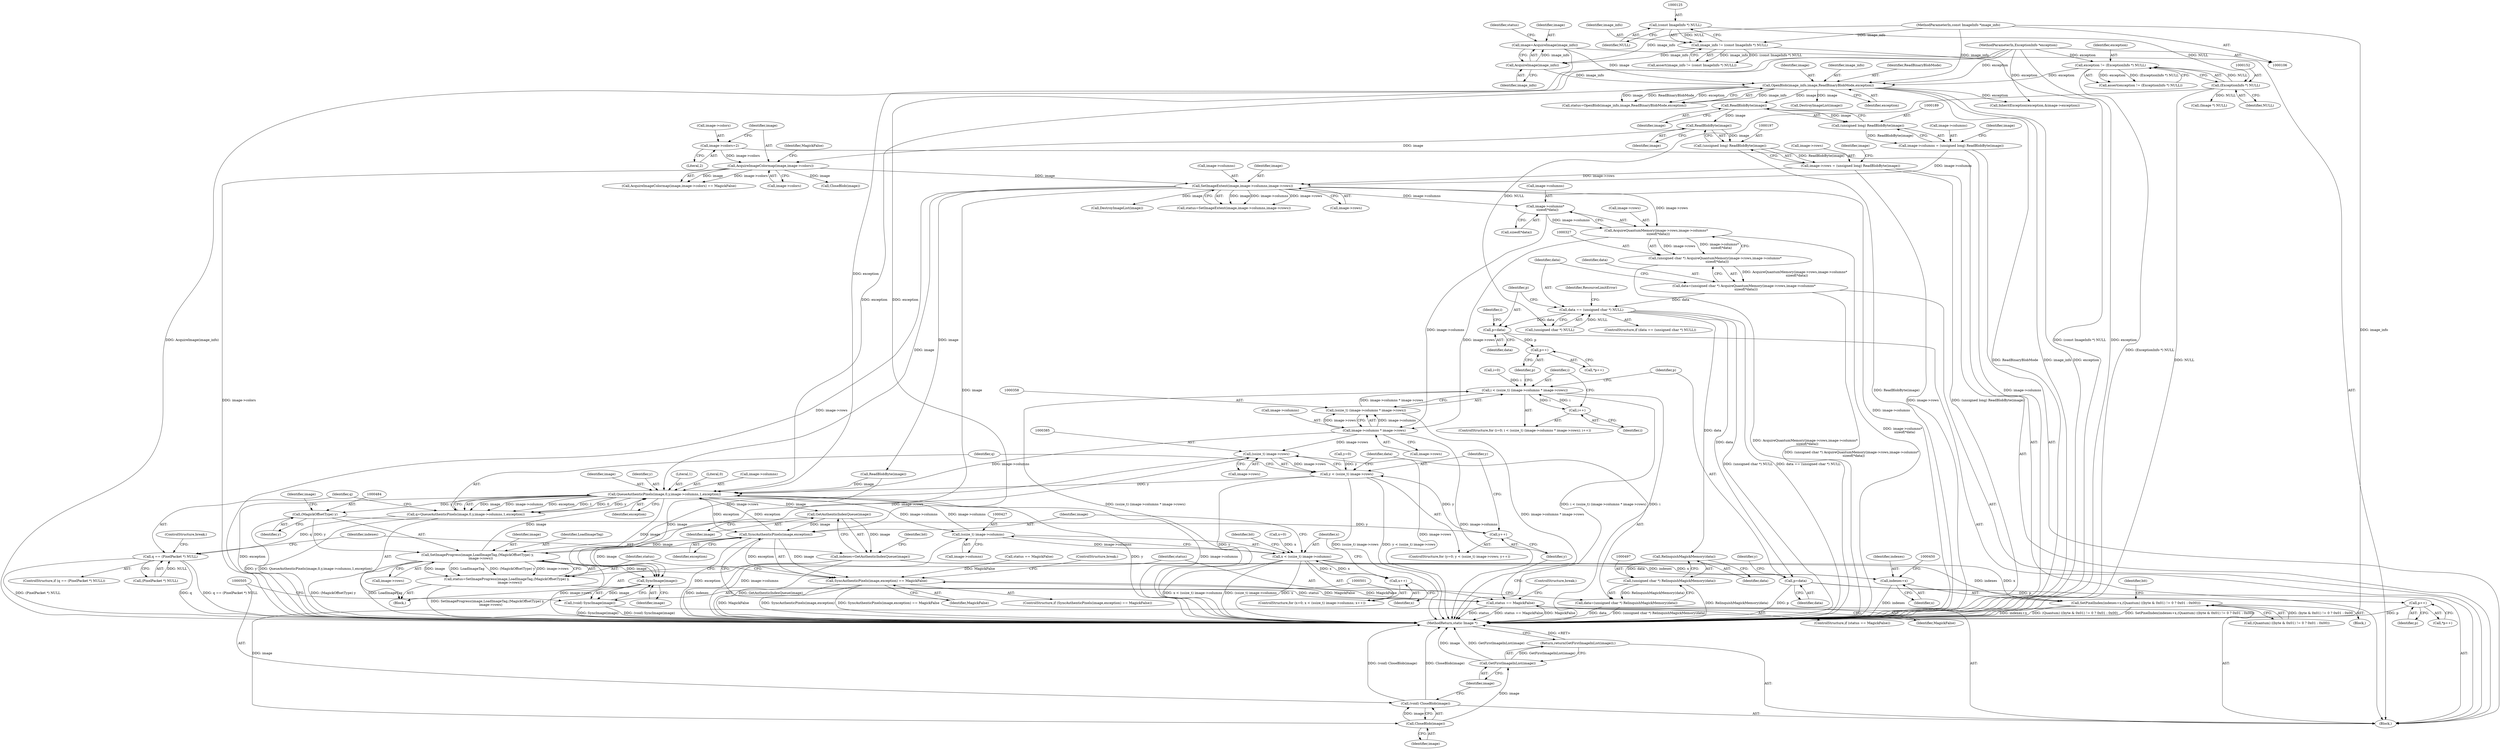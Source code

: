 digraph "0_ImageMagick_f6e9d0d9955e85bdd7540b251cd50d598dacc5e6_51@API" {
"1000332" [label="(Call,image->columns*\n    sizeof(*data))"];
"1000302" [label="(Call,SetImageExtent(image,image->columns,image->rows))"];
"1000217" [label="(Call,AcquireImageColormap(image,image->colors))"];
"1000198" [label="(Call,ReadBlobByte(image))"];
"1000190" [label="(Call,ReadBlobByte(image))"];
"1000166" [label="(Call,OpenBlob(image_info,image,ReadBinaryBlobMode,exception))"];
"1000162" [label="(Call,AcquireImage(image_info))"];
"1000122" [label="(Call,image_info != (const ImageInfo *) NULL)"];
"1000107" [label="(MethodParameterIn,const ImageInfo *image_info)"];
"1000124" [label="(Call,(const ImageInfo *) NULL)"];
"1000160" [label="(Call,image=AcquireImage(image_info))"];
"1000149" [label="(Call,exception != (ExceptionInfo *) NULL)"];
"1000108" [label="(MethodParameterIn,ExceptionInfo *exception)"];
"1000151" [label="(Call,(ExceptionInfo *) NULL)"];
"1000210" [label="(Call,image->colors=2)"];
"1000184" [label="(Call,image->columns = (unsigned long) ReadBlobByte(image))"];
"1000188" [label="(Call,(unsigned long) ReadBlobByte(image))"];
"1000192" [label="(Call,image->rows = (unsigned long) ReadBlobByte(image))"];
"1000196" [label="(Call,(unsigned long) ReadBlobByte(image))"];
"1000328" [label="(Call,AcquireQuantumMemory(image->rows,image->columns*\n    sizeof(*data)))"];
"1000326" [label="(Call,(unsigned char *) AcquireQuantumMemory(image->rows,image->columns*\n    sizeof(*data)))"];
"1000324" [label="(Call,data=(unsigned char *) AcquireQuantumMemory(image->rows,image->columns*\n    sizeof(*data)))"];
"1000340" [label="(Call,data == (unsigned char *) NULL)"];
"1000348" [label="(Call,p=data)"];
"1000371" [label="(Call,p++)"];
"1000375" [label="(Call,p=data)"];
"1000443" [label="(Call,p++)"];
"1000498" [label="(Call,RelinquishMagickMemory(data))"];
"1000496" [label="(Call,(unsigned char *) RelinquishMagickMemory(data))"];
"1000494" [label="(Call,data=(unsigned char *) RelinquishMagickMemory(data))"];
"1000359" [label="(Call,image->columns * image->rows)"];
"1000357" [label="(Call,(ssize_t) (image->columns * image->rows))"];
"1000355" [label="(Call,i < (ssize_t) (image->columns * image->rows))"];
"1000366" [label="(Call,i++)"];
"1000384" [label="(Call,(ssize_t) image->rows)"];
"1000382" [label="(Call,y < (ssize_t) image->rows)"];
"1000394" [label="(Call,QueueAuthenticPixels(image,0,y,image->columns,1,exception))"];
"1000392" [label="(Call,q=QueueAuthenticPixels(image,0,y,image->columns,1,exception))"];
"1000404" [label="(Call,q == (PixelPacket *) NULL)"];
"1000412" [label="(Call,GetAuthenticIndexQueue(image))"];
"1000410" [label="(Call,indexes=GetAuthenticIndexQueue(image))"];
"1000445" [label="(Call,SetPixelIndex(indexes+x,(Quantum) ((byte & 0x01) != 0 ? 0x01 : 0x00)))"];
"1000446" [label="(Call,indexes+x)"];
"1000473" [label="(Call,SyncAuthenticPixels(image,exception))"];
"1000472" [label="(Call,SyncAuthenticPixels(image,exception) == MagickFalse)"];
"1000490" [label="(Call,status == MagickFalse)"];
"1000480" [label="(Call,SetImageProgress(image,LoadImageTag,(MagickOffsetType) y,\n      image->rows))"];
"1000478" [label="(Call,status=SetImageProgress(image,LoadImageTag,(MagickOffsetType) y,\n      image->rows))"];
"1000502" [label="(Call,SyncImage(image))"];
"1000500" [label="(Call,(void) SyncImage(image))"];
"1000506" [label="(Call,CloseBlob(image))"];
"1000504" [label="(Call,(void) CloseBlob(image))"];
"1000509" [label="(Call,GetFirstImageInList(image))"];
"1000508" [label="(Return,return(GetFirstImageInList(image));)"];
"1000426" [label="(Call,(ssize_t) image->columns)"];
"1000424" [label="(Call,x < (ssize_t) image->columns)"];
"1000431" [label="(Call,x++)"];
"1000483" [label="(Call,(MagickOffsetType) y)"];
"1000389" [label="(Call,y++)"];
"1000379" [label="(Call,y=0)"];
"1000360" [label="(Call,image->columns)"];
"1000339" [label="(ControlStructure,if (data == (unsigned char *) NULL))"];
"1000460" [label="(Identifier,bit)"];
"1000386" [label="(Call,image->rows)"];
"1000311" [label="(Call,status == MagickFalse)"];
"1000333" [label="(Call,image->columns)"];
"1000376" [label="(Identifier,p)"];
"1000332" [label="(Call,image->columns*\n    sizeof(*data))"];
"1000413" [label="(Identifier,image)"];
"1000486" [label="(Call,image->rows)"];
"1000193" [label="(Call,image->rows)"];
"1000436" [label="(Identifier,bit)"];
"1000170" [label="(Identifier,exception)"];
"1000150" [label="(Identifier,exception)"];
"1000382" [label="(Call,y < (ssize_t) image->rows)"];
"1000498" [label="(Call,RelinquishMagickMemory(data))"];
"1000295" [label="(Call,CloseBlob(image))"];
"1000163" [label="(Identifier,image_info)"];
"1000346" [label="(Identifier,ResourceLimitError)"];
"1000166" [label="(Call,OpenBlob(image_info,image,ReadBinaryBlobMode,exception))"];
"1000181" [label="(Call,(Image *) NULL)"];
"1000428" [label="(Call,image->columns)"];
"1000190" [label="(Call,ReadBlobByte(image))"];
"1000194" [label="(Identifier,image)"];
"1000420" [label="(ControlStructure,for (x=0; x < (ssize_t) image->columns; x++))"];
"1000403" [label="(ControlStructure,if (q == (PixelPacket *) NULL))"];
"1000410" [label="(Call,indexes=GetAuthenticIndexQueue(image))"];
"1000373" [label="(Call,ReadBlobByte(image))"];
"1000188" [label="(Call,(unsigned long) ReadBlobByte(image))"];
"1000341" [label="(Identifier,data)"];
"1000351" [label="(ControlStructure,for (i=0; i < (ssize_t) (image->columns * image->rows); i++))"];
"1000442" [label="(Call,*p++)"];
"1000447" [label="(Identifier,indexes)"];
"1000500" [label="(Call,(void) SyncImage(image))"];
"1000431" [label="(Call,x++)"];
"1000202" [label="(Identifier,image)"];
"1000121" [label="(Call,assert(image_info != (const ImageInfo *) NULL))"];
"1000499" [label="(Identifier,data)"];
"1000493" [label="(ControlStructure,break;)"];
"1000336" [label="(Call,sizeof(*data))"];
"1000483" [label="(Call,(MagickOffsetType) y)"];
"1000404" [label="(Call,q == (PixelPacket *) NULL)"];
"1000421" [label="(Call,x=0)"];
"1000219" [label="(Call,image->colors)"];
"1000192" [label="(Call,image->rows = (unsigned long) ReadBlobByte(image))"];
"1000503" [label="(Identifier,image)"];
"1000491" [label="(Identifier,status)"];
"1000508" [label="(Return,return(GetFirstImageInList(image));)"];
"1000472" [label="(Call,SyncAuthenticPixels(image,exception) == MagickFalse)"];
"1000326" [label="(Call,(unsigned char *) AcquireQuantumMemory(image->rows,image->columns*\n    sizeof(*data)))"];
"1000398" [label="(Call,image->columns)"];
"1000504" [label="(Call,(void) CloseBlob(image))"];
"1000322" [label="(Call,DestroyImageList(image))"];
"1000393" [label="(Identifier,q)"];
"1000222" [label="(Identifier,MagickFalse)"];
"1000487" [label="(Identifier,image)"];
"1000352" [label="(Call,i=0)"];
"1000383" [label="(Identifier,y)"];
"1000315" [label="(Call,InheritException(exception,&image->exception))"];
"1000445" [label="(Call,SetPixelIndex(indexes+x,(Quantum) ((byte & 0x01) != 0 ? 0x01 : 0x00)))"];
"1000164" [label="(Call,status=OpenBlob(image_info,image,ReadBinaryBlobMode,exception))"];
"1000355" [label="(Call,i < (ssize_t) (image->columns * image->rows))"];
"1000168" [label="(Identifier,image)"];
"1000506" [label="(Call,CloseBlob(image))"];
"1000485" [label="(Identifier,y)"];
"1000476" [label="(Identifier,MagickFalse)"];
"1000412" [label="(Call,GetAuthenticIndexQueue(image))"];
"1000415" [label="(Identifier,bit)"];
"1000480" [label="(Call,SetImageProgress(image,LoadImageTag,(MagickOffsetType) y,\n      image->rows))"];
"1000359" [label="(Call,image->columns * image->rows)"];
"1000502" [label="(Call,SyncImage(image))"];
"1000108" [label="(MethodParameterIn,ExceptionInfo *exception)"];
"1000196" [label="(Call,(unsigned long) ReadBlobByte(image))"];
"1000411" [label="(Identifier,indexes)"];
"1000394" [label="(Call,QueueAuthenticPixels(image,0,y,image->columns,1,exception))"];
"1000477" [label="(ControlStructure,break;)"];
"1000109" [label="(Block,)"];
"1000402" [label="(Identifier,exception)"];
"1000363" [label="(Call,image->rows)"];
"1000211" [label="(Call,image->colors)"];
"1000153" [label="(Identifier,NULL)"];
"1000349" [label="(Identifier,p)"];
"1000377" [label="(Identifier,data)"];
"1000107" [label="(MethodParameterIn,const ImageInfo *image_info)"];
"1000371" [label="(Call,p++)"];
"1000210" [label="(Call,image->colors=2)"];
"1000123" [label="(Identifier,image_info)"];
"1000490" [label="(Call,status == MagickFalse)"];
"1000489" [label="(ControlStructure,if (status == MagickFalse))"];
"1000302" [label="(Call,SetImageExtent(image,image->columns,image->rows))"];
"1000185" [label="(Call,image->columns)"];
"1000165" [label="(Identifier,status)"];
"1000372" [label="(Identifier,p)"];
"1000161" [label="(Identifier,image)"];
"1000340" [label="(Call,data == (unsigned char *) NULL)"];
"1000350" [label="(Identifier,data)"];
"1000492" [label="(Identifier,MagickFalse)"];
"1000303" [label="(Identifier,image)"];
"1000342" [label="(Call,(unsigned char *) NULL)"];
"1000356" [label="(Identifier,i)"];
"1000199" [label="(Identifier,image)"];
"1000122" [label="(Call,image_info != (const ImageInfo *) NULL)"];
"1000218" [label="(Identifier,image)"];
"1000162" [label="(Call,AcquireImage(image_info))"];
"1000124" [label="(Call,(const ImageInfo *) NULL)"];
"1000425" [label="(Identifier,x)"];
"1000507" [label="(Identifier,image)"];
"1000509" [label="(Call,GetFirstImageInList(image))"];
"1000167" [label="(Identifier,image_info)"];
"1000184" [label="(Call,image->columns = (unsigned long) ReadBlobByte(image))"];
"1000357" [label="(Call,(ssize_t) (image->columns * image->rows))"];
"1000473" [label="(Call,SyncAuthenticPixels(image,exception))"];
"1000448" [label="(Identifier,x)"];
"1000214" [label="(Literal,2)"];
"1000395" [label="(Identifier,image)"];
"1000406" [label="(Call,(PixelPacket *) NULL)"];
"1000511" [label="(MethodReturn,static Image *)"];
"1000481" [label="(Identifier,image)"];
"1000474" [label="(Identifier,image)"];
"1000324" [label="(Call,data=(unsigned char *) AcquireQuantumMemory(image->rows,image->columns*\n    sizeof(*data)))"];
"1000432" [label="(Identifier,x)"];
"1000397" [label="(Identifier,y)"];
"1000191" [label="(Identifier,image)"];
"1000496" [label="(Call,(unsigned char *) RelinquishMagickMemory(data))"];
"1000149" [label="(Call,exception != (ExceptionInfo *) NULL)"];
"1000151" [label="(Call,(ExceptionInfo *) NULL)"];
"1000216" [label="(Call,AcquireImageColormap(image,image->colors) == MagickFalse)"];
"1000482" [label="(Identifier,LoadImageTag)"];
"1000479" [label="(Identifier,status)"];
"1000366" [label="(Call,i++)"];
"1000160" [label="(Call,image=AcquireImage(image_info))"];
"1000389" [label="(Call,y++)"];
"1000446" [label="(Call,indexes+x)"];
"1000300" [label="(Call,status=SetImageExtent(image,image->columns,image->rows))"];
"1000495" [label="(Identifier,data)"];
"1000348" [label="(Call,p=data)"];
"1000329" [label="(Call,image->rows)"];
"1000353" [label="(Identifier,i)"];
"1000510" [label="(Identifier,image)"];
"1000444" [label="(Identifier,p)"];
"1000304" [label="(Call,image->columns)"];
"1000380" [label="(Identifier,y)"];
"1000494" [label="(Call,data=(unsigned char *) RelinquishMagickMemory(data))"];
"1000126" [label="(Identifier,NULL)"];
"1000391" [label="(Block,)"];
"1000325" [label="(Identifier,data)"];
"1000424" [label="(Call,x < (ssize_t) image->columns)"];
"1000148" [label="(Call,assert(exception != (ExceptionInfo *) NULL))"];
"1000198" [label="(Call,ReadBlobByte(image))"];
"1000378" [label="(ControlStructure,for (y=0; y < (ssize_t) image->rows; y++))"];
"1000401" [label="(Literal,1)"];
"1000478" [label="(Call,status=SetImageProgress(image,LoadImageTag,(MagickOffsetType) y,\n      image->rows))"];
"1000384" [label="(Call,(ssize_t) image->rows)"];
"1000178" [label="(Call,DestroyImageList(image))"];
"1000405" [label="(Identifier,q)"];
"1000396" [label="(Literal,0)"];
"1000449" [label="(Call,(Quantum) ((byte & 0x01) != 0 ? 0x01 : 0x00))"];
"1000433" [label="(Block,)"];
"1000390" [label="(Identifier,y)"];
"1000375" [label="(Call,p=data)"];
"1000307" [label="(Call,image->rows)"];
"1000328" [label="(Call,AcquireQuantumMemory(image->rows,image->columns*\n    sizeof(*data)))"];
"1000367" [label="(Identifier,i)"];
"1000169" [label="(Identifier,ReadBinaryBlobMode)"];
"1000426" [label="(Call,(ssize_t) image->columns)"];
"1000471" [label="(ControlStructure,if (SyncAuthenticPixels(image,exception) == MagickFalse))"];
"1000475" [label="(Identifier,exception)"];
"1000443" [label="(Call,p++)"];
"1000409" [label="(ControlStructure,break;)"];
"1000392" [label="(Call,q=QueueAuthenticPixels(image,0,y,image->columns,1,exception))"];
"1000217" [label="(Call,AcquireImageColormap(image,image->colors))"];
"1000370" [label="(Call,*p++)"];
"1000332" -> "1000328"  [label="AST: "];
"1000332" -> "1000336"  [label="CFG: "];
"1000333" -> "1000332"  [label="AST: "];
"1000336" -> "1000332"  [label="AST: "];
"1000328" -> "1000332"  [label="CFG: "];
"1000332" -> "1000328"  [label="DDG: image->columns"];
"1000302" -> "1000332"  [label="DDG: image->columns"];
"1000332" -> "1000359"  [label="DDG: image->columns"];
"1000302" -> "1000300"  [label="AST: "];
"1000302" -> "1000307"  [label="CFG: "];
"1000303" -> "1000302"  [label="AST: "];
"1000304" -> "1000302"  [label="AST: "];
"1000307" -> "1000302"  [label="AST: "];
"1000300" -> "1000302"  [label="CFG: "];
"1000302" -> "1000511"  [label="DDG: image->columns"];
"1000302" -> "1000511"  [label="DDG: image->rows"];
"1000302" -> "1000300"  [label="DDG: image"];
"1000302" -> "1000300"  [label="DDG: image->columns"];
"1000302" -> "1000300"  [label="DDG: image->rows"];
"1000217" -> "1000302"  [label="DDG: image"];
"1000184" -> "1000302"  [label="DDG: image->columns"];
"1000192" -> "1000302"  [label="DDG: image->rows"];
"1000302" -> "1000322"  [label="DDG: image"];
"1000302" -> "1000328"  [label="DDG: image->rows"];
"1000302" -> "1000373"  [label="DDG: image"];
"1000302" -> "1000394"  [label="DDG: image"];
"1000302" -> "1000502"  [label="DDG: image"];
"1000217" -> "1000216"  [label="AST: "];
"1000217" -> "1000219"  [label="CFG: "];
"1000218" -> "1000217"  [label="AST: "];
"1000219" -> "1000217"  [label="AST: "];
"1000222" -> "1000217"  [label="CFG: "];
"1000217" -> "1000511"  [label="DDG: image->colors"];
"1000217" -> "1000216"  [label="DDG: image"];
"1000217" -> "1000216"  [label="DDG: image->colors"];
"1000198" -> "1000217"  [label="DDG: image"];
"1000210" -> "1000217"  [label="DDG: image->colors"];
"1000217" -> "1000295"  [label="DDG: image"];
"1000198" -> "1000196"  [label="AST: "];
"1000198" -> "1000199"  [label="CFG: "];
"1000199" -> "1000198"  [label="AST: "];
"1000196" -> "1000198"  [label="CFG: "];
"1000198" -> "1000196"  [label="DDG: image"];
"1000190" -> "1000198"  [label="DDG: image"];
"1000190" -> "1000188"  [label="AST: "];
"1000190" -> "1000191"  [label="CFG: "];
"1000191" -> "1000190"  [label="AST: "];
"1000188" -> "1000190"  [label="CFG: "];
"1000190" -> "1000188"  [label="DDG: image"];
"1000166" -> "1000190"  [label="DDG: image"];
"1000166" -> "1000164"  [label="AST: "];
"1000166" -> "1000170"  [label="CFG: "];
"1000167" -> "1000166"  [label="AST: "];
"1000168" -> "1000166"  [label="AST: "];
"1000169" -> "1000166"  [label="AST: "];
"1000170" -> "1000166"  [label="AST: "];
"1000164" -> "1000166"  [label="CFG: "];
"1000166" -> "1000511"  [label="DDG: ReadBinaryBlobMode"];
"1000166" -> "1000511"  [label="DDG: image_info"];
"1000166" -> "1000511"  [label="DDG: exception"];
"1000166" -> "1000164"  [label="DDG: image_info"];
"1000166" -> "1000164"  [label="DDG: image"];
"1000166" -> "1000164"  [label="DDG: ReadBinaryBlobMode"];
"1000166" -> "1000164"  [label="DDG: exception"];
"1000162" -> "1000166"  [label="DDG: image_info"];
"1000107" -> "1000166"  [label="DDG: image_info"];
"1000160" -> "1000166"  [label="DDG: image"];
"1000149" -> "1000166"  [label="DDG: exception"];
"1000108" -> "1000166"  [label="DDG: exception"];
"1000166" -> "1000178"  [label="DDG: image"];
"1000166" -> "1000315"  [label="DDG: exception"];
"1000166" -> "1000394"  [label="DDG: exception"];
"1000162" -> "1000160"  [label="AST: "];
"1000162" -> "1000163"  [label="CFG: "];
"1000163" -> "1000162"  [label="AST: "];
"1000160" -> "1000162"  [label="CFG: "];
"1000162" -> "1000160"  [label="DDG: image_info"];
"1000122" -> "1000162"  [label="DDG: image_info"];
"1000107" -> "1000162"  [label="DDG: image_info"];
"1000122" -> "1000121"  [label="AST: "];
"1000122" -> "1000124"  [label="CFG: "];
"1000123" -> "1000122"  [label="AST: "];
"1000124" -> "1000122"  [label="AST: "];
"1000121" -> "1000122"  [label="CFG: "];
"1000122" -> "1000511"  [label="DDG: (const ImageInfo *) NULL"];
"1000122" -> "1000121"  [label="DDG: image_info"];
"1000122" -> "1000121"  [label="DDG: (const ImageInfo *) NULL"];
"1000107" -> "1000122"  [label="DDG: image_info"];
"1000124" -> "1000122"  [label="DDG: NULL"];
"1000107" -> "1000106"  [label="AST: "];
"1000107" -> "1000511"  [label="DDG: image_info"];
"1000124" -> "1000126"  [label="CFG: "];
"1000125" -> "1000124"  [label="AST: "];
"1000126" -> "1000124"  [label="AST: "];
"1000124" -> "1000151"  [label="DDG: NULL"];
"1000160" -> "1000109"  [label="AST: "];
"1000161" -> "1000160"  [label="AST: "];
"1000165" -> "1000160"  [label="CFG: "];
"1000160" -> "1000511"  [label="DDG: AcquireImage(image_info)"];
"1000149" -> "1000148"  [label="AST: "];
"1000149" -> "1000151"  [label="CFG: "];
"1000150" -> "1000149"  [label="AST: "];
"1000151" -> "1000149"  [label="AST: "];
"1000148" -> "1000149"  [label="CFG: "];
"1000149" -> "1000511"  [label="DDG: (ExceptionInfo *) NULL"];
"1000149" -> "1000148"  [label="DDG: exception"];
"1000149" -> "1000148"  [label="DDG: (ExceptionInfo *) NULL"];
"1000108" -> "1000149"  [label="DDG: exception"];
"1000151" -> "1000149"  [label="DDG: NULL"];
"1000108" -> "1000106"  [label="AST: "];
"1000108" -> "1000511"  [label="DDG: exception"];
"1000108" -> "1000315"  [label="DDG: exception"];
"1000108" -> "1000394"  [label="DDG: exception"];
"1000108" -> "1000473"  [label="DDG: exception"];
"1000151" -> "1000153"  [label="CFG: "];
"1000152" -> "1000151"  [label="AST: "];
"1000153" -> "1000151"  [label="AST: "];
"1000151" -> "1000511"  [label="DDG: NULL"];
"1000151" -> "1000181"  [label="DDG: NULL"];
"1000151" -> "1000342"  [label="DDG: NULL"];
"1000210" -> "1000109"  [label="AST: "];
"1000210" -> "1000214"  [label="CFG: "];
"1000211" -> "1000210"  [label="AST: "];
"1000214" -> "1000210"  [label="AST: "];
"1000218" -> "1000210"  [label="CFG: "];
"1000184" -> "1000109"  [label="AST: "];
"1000184" -> "1000188"  [label="CFG: "];
"1000185" -> "1000184"  [label="AST: "];
"1000188" -> "1000184"  [label="AST: "];
"1000194" -> "1000184"  [label="CFG: "];
"1000184" -> "1000511"  [label="DDG: image->columns"];
"1000188" -> "1000184"  [label="DDG: ReadBlobByte(image)"];
"1000189" -> "1000188"  [label="AST: "];
"1000192" -> "1000109"  [label="AST: "];
"1000192" -> "1000196"  [label="CFG: "];
"1000193" -> "1000192"  [label="AST: "];
"1000196" -> "1000192"  [label="AST: "];
"1000202" -> "1000192"  [label="CFG: "];
"1000192" -> "1000511"  [label="DDG: image->rows"];
"1000192" -> "1000511"  [label="DDG: (unsigned long) ReadBlobByte(image)"];
"1000196" -> "1000192"  [label="DDG: ReadBlobByte(image)"];
"1000197" -> "1000196"  [label="AST: "];
"1000196" -> "1000511"  [label="DDG: ReadBlobByte(image)"];
"1000328" -> "1000326"  [label="AST: "];
"1000329" -> "1000328"  [label="AST: "];
"1000326" -> "1000328"  [label="CFG: "];
"1000328" -> "1000511"  [label="DDG: image->columns*\n    sizeof(*data)"];
"1000328" -> "1000326"  [label="DDG: image->rows"];
"1000328" -> "1000326"  [label="DDG: image->columns*\n    sizeof(*data)"];
"1000328" -> "1000359"  [label="DDG: image->rows"];
"1000326" -> "1000324"  [label="AST: "];
"1000327" -> "1000326"  [label="AST: "];
"1000324" -> "1000326"  [label="CFG: "];
"1000326" -> "1000511"  [label="DDG: AcquireQuantumMemory(image->rows,image->columns*\n    sizeof(*data))"];
"1000326" -> "1000324"  [label="DDG: AcquireQuantumMemory(image->rows,image->columns*\n    sizeof(*data))"];
"1000324" -> "1000109"  [label="AST: "];
"1000325" -> "1000324"  [label="AST: "];
"1000341" -> "1000324"  [label="CFG: "];
"1000324" -> "1000511"  [label="DDG: (unsigned char *) AcquireQuantumMemory(image->rows,image->columns*\n    sizeof(*data))"];
"1000324" -> "1000340"  [label="DDG: data"];
"1000340" -> "1000339"  [label="AST: "];
"1000340" -> "1000342"  [label="CFG: "];
"1000341" -> "1000340"  [label="AST: "];
"1000342" -> "1000340"  [label="AST: "];
"1000346" -> "1000340"  [label="CFG: "];
"1000349" -> "1000340"  [label="CFG: "];
"1000340" -> "1000511"  [label="DDG: (unsigned char *) NULL"];
"1000340" -> "1000511"  [label="DDG: data == (unsigned char *) NULL"];
"1000342" -> "1000340"  [label="DDG: NULL"];
"1000340" -> "1000348"  [label="DDG: data"];
"1000340" -> "1000375"  [label="DDG: data"];
"1000340" -> "1000498"  [label="DDG: data"];
"1000348" -> "1000109"  [label="AST: "];
"1000348" -> "1000350"  [label="CFG: "];
"1000349" -> "1000348"  [label="AST: "];
"1000350" -> "1000348"  [label="AST: "];
"1000353" -> "1000348"  [label="CFG: "];
"1000348" -> "1000371"  [label="DDG: p"];
"1000371" -> "1000370"  [label="AST: "];
"1000371" -> "1000372"  [label="CFG: "];
"1000372" -> "1000371"  [label="AST: "];
"1000370" -> "1000371"  [label="CFG: "];
"1000375" -> "1000109"  [label="AST: "];
"1000375" -> "1000377"  [label="CFG: "];
"1000376" -> "1000375"  [label="AST: "];
"1000377" -> "1000375"  [label="AST: "];
"1000380" -> "1000375"  [label="CFG: "];
"1000375" -> "1000511"  [label="DDG: p"];
"1000375" -> "1000443"  [label="DDG: p"];
"1000443" -> "1000442"  [label="AST: "];
"1000443" -> "1000444"  [label="CFG: "];
"1000444" -> "1000443"  [label="AST: "];
"1000442" -> "1000443"  [label="CFG: "];
"1000443" -> "1000511"  [label="DDG: p"];
"1000498" -> "1000496"  [label="AST: "];
"1000498" -> "1000499"  [label="CFG: "];
"1000499" -> "1000498"  [label="AST: "];
"1000496" -> "1000498"  [label="CFG: "];
"1000498" -> "1000496"  [label="DDG: data"];
"1000496" -> "1000494"  [label="AST: "];
"1000497" -> "1000496"  [label="AST: "];
"1000494" -> "1000496"  [label="CFG: "];
"1000496" -> "1000511"  [label="DDG: RelinquishMagickMemory(data)"];
"1000496" -> "1000494"  [label="DDG: RelinquishMagickMemory(data)"];
"1000494" -> "1000109"  [label="AST: "];
"1000495" -> "1000494"  [label="AST: "];
"1000501" -> "1000494"  [label="CFG: "];
"1000494" -> "1000511"  [label="DDG: (unsigned char *) RelinquishMagickMemory(data)"];
"1000494" -> "1000511"  [label="DDG: data"];
"1000359" -> "1000357"  [label="AST: "];
"1000359" -> "1000363"  [label="CFG: "];
"1000360" -> "1000359"  [label="AST: "];
"1000363" -> "1000359"  [label="AST: "];
"1000357" -> "1000359"  [label="CFG: "];
"1000359" -> "1000511"  [label="DDG: image->columns"];
"1000359" -> "1000357"  [label="DDG: image->columns"];
"1000359" -> "1000357"  [label="DDG: image->rows"];
"1000359" -> "1000384"  [label="DDG: image->rows"];
"1000359" -> "1000394"  [label="DDG: image->columns"];
"1000357" -> "1000355"  [label="AST: "];
"1000358" -> "1000357"  [label="AST: "];
"1000355" -> "1000357"  [label="CFG: "];
"1000357" -> "1000511"  [label="DDG: image->columns * image->rows"];
"1000357" -> "1000355"  [label="DDG: image->columns * image->rows"];
"1000355" -> "1000351"  [label="AST: "];
"1000356" -> "1000355"  [label="AST: "];
"1000372" -> "1000355"  [label="CFG: "];
"1000376" -> "1000355"  [label="CFG: "];
"1000355" -> "1000511"  [label="DDG: i"];
"1000355" -> "1000511"  [label="DDG: (ssize_t) (image->columns * image->rows)"];
"1000355" -> "1000511"  [label="DDG: i < (ssize_t) (image->columns * image->rows)"];
"1000352" -> "1000355"  [label="DDG: i"];
"1000366" -> "1000355"  [label="DDG: i"];
"1000355" -> "1000366"  [label="DDG: i"];
"1000366" -> "1000351"  [label="AST: "];
"1000366" -> "1000367"  [label="CFG: "];
"1000367" -> "1000366"  [label="AST: "];
"1000356" -> "1000366"  [label="CFG: "];
"1000384" -> "1000382"  [label="AST: "];
"1000384" -> "1000386"  [label="CFG: "];
"1000385" -> "1000384"  [label="AST: "];
"1000386" -> "1000384"  [label="AST: "];
"1000382" -> "1000384"  [label="CFG: "];
"1000384" -> "1000511"  [label="DDG: image->rows"];
"1000384" -> "1000382"  [label="DDG: image->rows"];
"1000480" -> "1000384"  [label="DDG: image->rows"];
"1000384" -> "1000480"  [label="DDG: image->rows"];
"1000382" -> "1000378"  [label="AST: "];
"1000383" -> "1000382"  [label="AST: "];
"1000393" -> "1000382"  [label="CFG: "];
"1000495" -> "1000382"  [label="CFG: "];
"1000382" -> "1000511"  [label="DDG: y"];
"1000382" -> "1000511"  [label="DDG: (ssize_t) image->rows"];
"1000382" -> "1000511"  [label="DDG: y < (ssize_t) image->rows"];
"1000379" -> "1000382"  [label="DDG: y"];
"1000389" -> "1000382"  [label="DDG: y"];
"1000382" -> "1000394"  [label="DDG: y"];
"1000394" -> "1000392"  [label="AST: "];
"1000394" -> "1000402"  [label="CFG: "];
"1000395" -> "1000394"  [label="AST: "];
"1000396" -> "1000394"  [label="AST: "];
"1000397" -> "1000394"  [label="AST: "];
"1000398" -> "1000394"  [label="AST: "];
"1000401" -> "1000394"  [label="AST: "];
"1000402" -> "1000394"  [label="AST: "];
"1000392" -> "1000394"  [label="CFG: "];
"1000394" -> "1000511"  [label="DDG: y"];
"1000394" -> "1000511"  [label="DDG: image->columns"];
"1000394" -> "1000511"  [label="DDG: exception"];
"1000394" -> "1000392"  [label="DDG: image"];
"1000394" -> "1000392"  [label="DDG: image->columns"];
"1000394" -> "1000392"  [label="DDG: exception"];
"1000394" -> "1000392"  [label="DDG: 1"];
"1000394" -> "1000392"  [label="DDG: 0"];
"1000394" -> "1000392"  [label="DDG: y"];
"1000480" -> "1000394"  [label="DDG: image"];
"1000373" -> "1000394"  [label="DDG: image"];
"1000426" -> "1000394"  [label="DDG: image->columns"];
"1000473" -> "1000394"  [label="DDG: exception"];
"1000394" -> "1000412"  [label="DDG: image"];
"1000394" -> "1000426"  [label="DDG: image->columns"];
"1000394" -> "1000473"  [label="DDG: exception"];
"1000394" -> "1000483"  [label="DDG: y"];
"1000394" -> "1000502"  [label="DDG: image"];
"1000392" -> "1000391"  [label="AST: "];
"1000393" -> "1000392"  [label="AST: "];
"1000405" -> "1000392"  [label="CFG: "];
"1000392" -> "1000511"  [label="DDG: QueueAuthenticPixels(image,0,y,image->columns,1,exception)"];
"1000392" -> "1000404"  [label="DDG: q"];
"1000404" -> "1000403"  [label="AST: "];
"1000404" -> "1000406"  [label="CFG: "];
"1000405" -> "1000404"  [label="AST: "];
"1000406" -> "1000404"  [label="AST: "];
"1000409" -> "1000404"  [label="CFG: "];
"1000411" -> "1000404"  [label="CFG: "];
"1000404" -> "1000511"  [label="DDG: q"];
"1000404" -> "1000511"  [label="DDG: q == (PixelPacket *) NULL"];
"1000404" -> "1000511"  [label="DDG: (PixelPacket *) NULL"];
"1000406" -> "1000404"  [label="DDG: NULL"];
"1000412" -> "1000410"  [label="AST: "];
"1000412" -> "1000413"  [label="CFG: "];
"1000413" -> "1000412"  [label="AST: "];
"1000410" -> "1000412"  [label="CFG: "];
"1000412" -> "1000410"  [label="DDG: image"];
"1000412" -> "1000473"  [label="DDG: image"];
"1000410" -> "1000391"  [label="AST: "];
"1000411" -> "1000410"  [label="AST: "];
"1000415" -> "1000410"  [label="CFG: "];
"1000410" -> "1000511"  [label="DDG: indexes"];
"1000410" -> "1000511"  [label="DDG: GetAuthenticIndexQueue(image)"];
"1000410" -> "1000445"  [label="DDG: indexes"];
"1000410" -> "1000446"  [label="DDG: indexes"];
"1000445" -> "1000433"  [label="AST: "];
"1000445" -> "1000449"  [label="CFG: "];
"1000446" -> "1000445"  [label="AST: "];
"1000449" -> "1000445"  [label="AST: "];
"1000460" -> "1000445"  [label="CFG: "];
"1000445" -> "1000511"  [label="DDG: indexes+x"];
"1000445" -> "1000511"  [label="DDG: (Quantum) ((byte & 0x01) != 0 ? 0x01 : 0x00)"];
"1000445" -> "1000511"  [label="DDG: SetPixelIndex(indexes+x,(Quantum) ((byte & 0x01) != 0 ? 0x01 : 0x00))"];
"1000424" -> "1000445"  [label="DDG: x"];
"1000449" -> "1000445"  [label="DDG: (byte & 0x01) != 0 ? 0x01 : 0x00"];
"1000446" -> "1000448"  [label="CFG: "];
"1000447" -> "1000446"  [label="AST: "];
"1000448" -> "1000446"  [label="AST: "];
"1000450" -> "1000446"  [label="CFG: "];
"1000446" -> "1000511"  [label="DDG: indexes"];
"1000424" -> "1000446"  [label="DDG: x"];
"1000473" -> "1000472"  [label="AST: "];
"1000473" -> "1000475"  [label="CFG: "];
"1000474" -> "1000473"  [label="AST: "];
"1000475" -> "1000473"  [label="AST: "];
"1000476" -> "1000473"  [label="CFG: "];
"1000473" -> "1000511"  [label="DDG: exception"];
"1000473" -> "1000472"  [label="DDG: image"];
"1000473" -> "1000472"  [label="DDG: exception"];
"1000473" -> "1000480"  [label="DDG: image"];
"1000473" -> "1000502"  [label="DDG: image"];
"1000472" -> "1000471"  [label="AST: "];
"1000472" -> "1000476"  [label="CFG: "];
"1000476" -> "1000472"  [label="AST: "];
"1000477" -> "1000472"  [label="CFG: "];
"1000479" -> "1000472"  [label="CFG: "];
"1000472" -> "1000511"  [label="DDG: SyncAuthenticPixels(image,exception) == MagickFalse"];
"1000472" -> "1000511"  [label="DDG: MagickFalse"];
"1000472" -> "1000511"  [label="DDG: SyncAuthenticPixels(image,exception)"];
"1000311" -> "1000472"  [label="DDG: MagickFalse"];
"1000490" -> "1000472"  [label="DDG: MagickFalse"];
"1000472" -> "1000490"  [label="DDG: MagickFalse"];
"1000490" -> "1000489"  [label="AST: "];
"1000490" -> "1000492"  [label="CFG: "];
"1000491" -> "1000490"  [label="AST: "];
"1000492" -> "1000490"  [label="AST: "];
"1000493" -> "1000490"  [label="CFG: "];
"1000390" -> "1000490"  [label="CFG: "];
"1000490" -> "1000511"  [label="DDG: status"];
"1000490" -> "1000511"  [label="DDG: status == MagickFalse"];
"1000490" -> "1000511"  [label="DDG: MagickFalse"];
"1000478" -> "1000490"  [label="DDG: status"];
"1000480" -> "1000478"  [label="AST: "];
"1000480" -> "1000486"  [label="CFG: "];
"1000481" -> "1000480"  [label="AST: "];
"1000482" -> "1000480"  [label="AST: "];
"1000483" -> "1000480"  [label="AST: "];
"1000486" -> "1000480"  [label="AST: "];
"1000478" -> "1000480"  [label="CFG: "];
"1000480" -> "1000511"  [label="DDG: image->rows"];
"1000480" -> "1000511"  [label="DDG: (MagickOffsetType) y"];
"1000480" -> "1000511"  [label="DDG: LoadImageTag"];
"1000480" -> "1000478"  [label="DDG: image"];
"1000480" -> "1000478"  [label="DDG: LoadImageTag"];
"1000480" -> "1000478"  [label="DDG: (MagickOffsetType) y"];
"1000480" -> "1000478"  [label="DDG: image->rows"];
"1000483" -> "1000480"  [label="DDG: y"];
"1000480" -> "1000502"  [label="DDG: image"];
"1000478" -> "1000391"  [label="AST: "];
"1000479" -> "1000478"  [label="AST: "];
"1000491" -> "1000478"  [label="CFG: "];
"1000478" -> "1000511"  [label="DDG: SetImageProgress(image,LoadImageTag,(MagickOffsetType) y,\n      image->rows)"];
"1000502" -> "1000500"  [label="AST: "];
"1000502" -> "1000503"  [label="CFG: "];
"1000503" -> "1000502"  [label="AST: "];
"1000500" -> "1000502"  [label="CFG: "];
"1000502" -> "1000500"  [label="DDG: image"];
"1000373" -> "1000502"  [label="DDG: image"];
"1000502" -> "1000506"  [label="DDG: image"];
"1000500" -> "1000109"  [label="AST: "];
"1000501" -> "1000500"  [label="AST: "];
"1000505" -> "1000500"  [label="CFG: "];
"1000500" -> "1000511"  [label="DDG: SyncImage(image)"];
"1000500" -> "1000511"  [label="DDG: (void) SyncImage(image)"];
"1000506" -> "1000504"  [label="AST: "];
"1000506" -> "1000507"  [label="CFG: "];
"1000507" -> "1000506"  [label="AST: "];
"1000504" -> "1000506"  [label="CFG: "];
"1000506" -> "1000504"  [label="DDG: image"];
"1000506" -> "1000509"  [label="DDG: image"];
"1000504" -> "1000109"  [label="AST: "];
"1000505" -> "1000504"  [label="AST: "];
"1000510" -> "1000504"  [label="CFG: "];
"1000504" -> "1000511"  [label="DDG: CloseBlob(image)"];
"1000504" -> "1000511"  [label="DDG: (void) CloseBlob(image)"];
"1000509" -> "1000508"  [label="AST: "];
"1000509" -> "1000510"  [label="CFG: "];
"1000510" -> "1000509"  [label="AST: "];
"1000508" -> "1000509"  [label="CFG: "];
"1000509" -> "1000511"  [label="DDG: GetFirstImageInList(image)"];
"1000509" -> "1000511"  [label="DDG: image"];
"1000509" -> "1000508"  [label="DDG: GetFirstImageInList(image)"];
"1000508" -> "1000109"  [label="AST: "];
"1000511" -> "1000508"  [label="CFG: "];
"1000508" -> "1000511"  [label="DDG: <RET>"];
"1000426" -> "1000424"  [label="AST: "];
"1000426" -> "1000428"  [label="CFG: "];
"1000427" -> "1000426"  [label="AST: "];
"1000428" -> "1000426"  [label="AST: "];
"1000424" -> "1000426"  [label="CFG: "];
"1000426" -> "1000511"  [label="DDG: image->columns"];
"1000426" -> "1000424"  [label="DDG: image->columns"];
"1000424" -> "1000420"  [label="AST: "];
"1000425" -> "1000424"  [label="AST: "];
"1000436" -> "1000424"  [label="CFG: "];
"1000474" -> "1000424"  [label="CFG: "];
"1000424" -> "1000511"  [label="DDG: (ssize_t) image->columns"];
"1000424" -> "1000511"  [label="DDG: x"];
"1000424" -> "1000511"  [label="DDG: x < (ssize_t) image->columns"];
"1000421" -> "1000424"  [label="DDG: x"];
"1000431" -> "1000424"  [label="DDG: x"];
"1000424" -> "1000431"  [label="DDG: x"];
"1000431" -> "1000420"  [label="AST: "];
"1000431" -> "1000432"  [label="CFG: "];
"1000432" -> "1000431"  [label="AST: "];
"1000425" -> "1000431"  [label="CFG: "];
"1000483" -> "1000485"  [label="CFG: "];
"1000484" -> "1000483"  [label="AST: "];
"1000485" -> "1000483"  [label="AST: "];
"1000487" -> "1000483"  [label="CFG: "];
"1000483" -> "1000511"  [label="DDG: y"];
"1000483" -> "1000389"  [label="DDG: y"];
"1000389" -> "1000378"  [label="AST: "];
"1000389" -> "1000390"  [label="CFG: "];
"1000390" -> "1000389"  [label="AST: "];
"1000383" -> "1000389"  [label="CFG: "];
}
